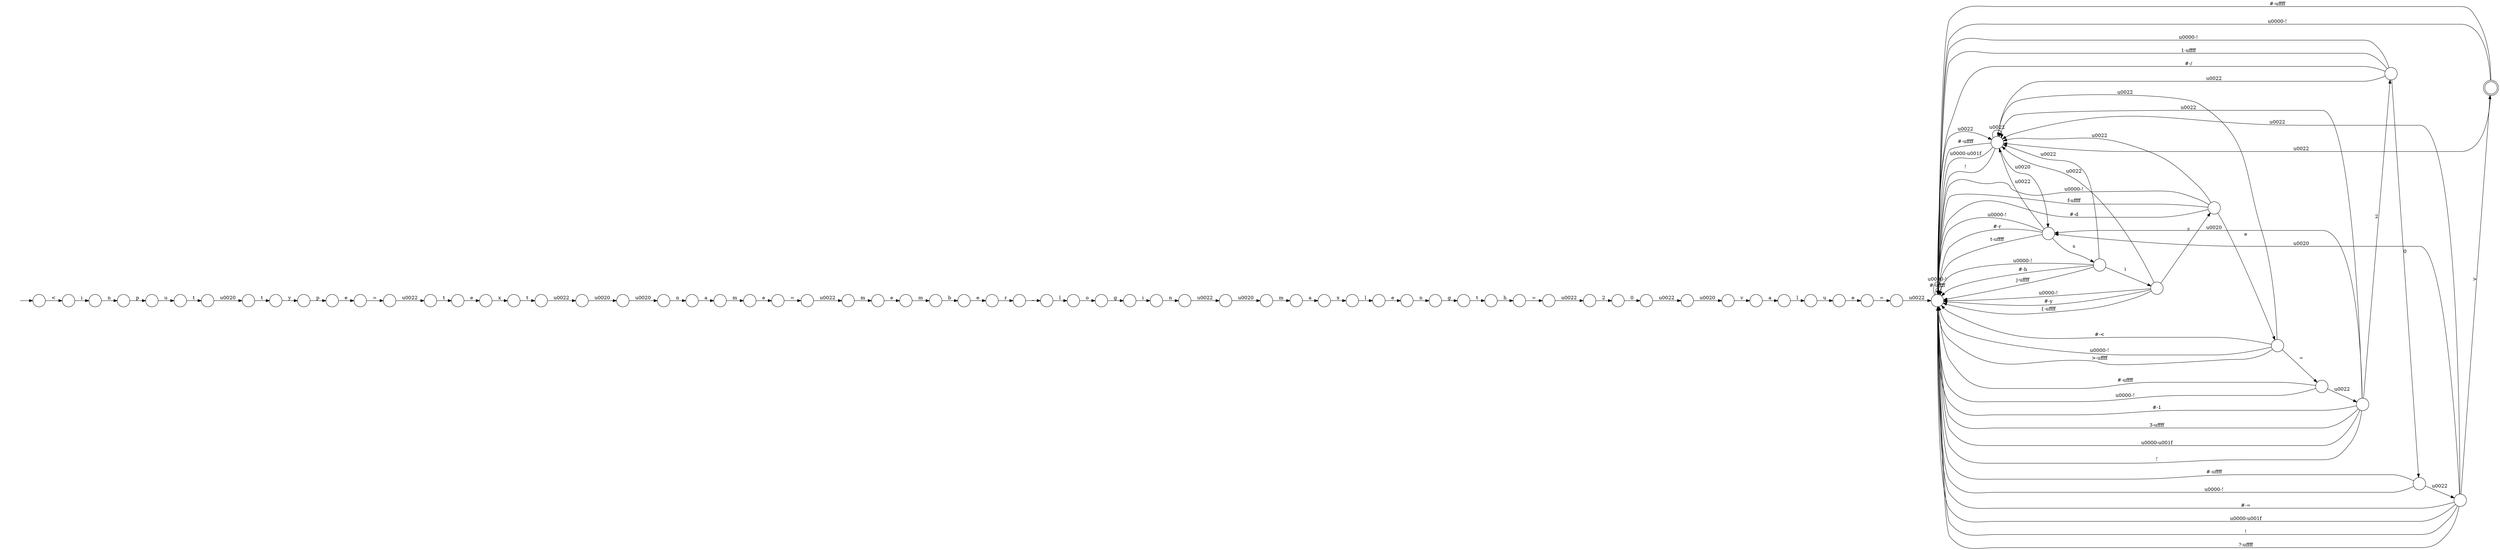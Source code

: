 digraph Automaton {
  rankdir = LR;
  0 [shape=circle,label=""];
  0 -> 62 [label="x"]
  1 [shape=circle,label=""];
  1 -> 58 [label="l"]
  2 [shape=circle,label=""];
  2 -> 45 [label="n"]
  3 [shape=circle,label=""];
  3 -> 32 [label="\u0022"]
  3 -> 20 [label="e"]
  3 -> 5 [label="\u0000-!"]
  3 -> 5 [label="f-\uffff"]
  3 -> 5 [label="#-d"]
  4 [shape=circle,label=""];
  4 -> 48 [label="g"]
  5 [shape=circle,label=""];
  5 -> 32 [label="\u0022"]
  5 -> 5 [label="#-\uffff"]
  5 -> 5 [label="\u0000-!"]
  6 [shape=circle,label=""];
  6 -> 23 [label="p"]
  7 [shape=circle,label=""];
  7 -> 27 [label="m"]
  8 [shape=circle,label=""];
  8 -> 32 [label="\u0022"]
  8 -> 5 [label="\u0000-!"]
  8 -> 5 [label="1-\uffff"]
  8 -> 55 [label="0"]
  8 -> 5 [label="#-/"]
  9 [shape=circle,label=""];
  9 -> 0 [label="e"]
  10 [shape=circle,label=""];
  10 -> 66 [label="="]
  11 [shape=circle,label=""];
  11 -> 7 [label="e"]
  12 [shape=circle,label=""];
  12 -> 1 [label="a"]
  13 [shape=circle,label=""];
  13 -> 33 [label="2"]
  14 [shape=circle,label=""];
  14 -> 41 [label="y"]
  15 [shape=circle,label=""];
  15 -> 31 [label="\u0022"]
  16 [shape=circle,label=""];
  16 -> 12 [label="v"]
  17 [shape=circle,label=""];
  17 -> 59 [label="r"]
  18 [shape=circle,label=""];
  18 -> 10 [label="h"]
  19 [shape=circle,label=""];
  19 -> 69 [label="\u0022"]
  20 [shape=circle,label=""];
  20 -> 60 [label="="]
  20 -> 32 [label="\u0022"]
  20 -> 5 [label="#-<"]
  20 -> 5 [label="\u0000-!"]
  20 -> 5 [label=">-\uffff"]
  21 [shape=circle,label=""];
  21 -> 6 [label="n"]
  22 [shape=circle,label=""];
  22 -> 42 [label="e"]
  23 [shape=circle,label=""];
  23 -> 50 [label="u"]
  24 [shape=circle,label=""];
  initial [shape=plaintext,label=""];
  initial -> 24
  24 -> 72 [label="<"]
  25 [shape=circle,label=""];
  25 -> 44 [label="\u0020"]
  26 [shape=circle,label=""];
  26 -> 54 [label="e"]
  27 [shape=circle,label=""];
  27 -> 57 [label="b"]
  28 [shape=circle,label=""];
  28 -> 19 [label="="]
  29 [shape=circle,label=""];
  29 -> 25 [label="\u0022"]
  30 [shape=circle,label=""];
  30 -> 65 [label="\u0022"]
  31 [shape=circle,label=""];
  31 -> 9 [label="t"]
  32 [shape=circle,label=""];
  32 -> 32 [label="\u0022"]
  32 -> 5 [label="#-\uffff"]
  32 -> 5 [label="\u0000-\u001f"]
  32 -> 49 [label="\u0020"]
  32 -> 5 [label="!"]
  33 [shape=circle,label=""];
  33 -> 30 [label="0"]
  34 [shape=circle,label=""];
  34 -> 71 [label="g"]
  35 [shape=circle,label=""];
  35 -> 4 [label="o"]
  36 [shape=circle,label=""];
  36 -> 22 [label="l"]
  37 [shape=circle,label=""];
  37 -> 64 [label="m"]
  38 [shape=circle,label=""];
  38 -> 61 [label="\u0020"]
  39 [shape=circle,label=""];
  39 -> 74 [label="m"]
  40 [shape=circle,label=""];
  40 -> 73 [label="n"]
  41 [shape=circle,label=""];
  41 -> 26 [label="p"]
  42 [shape=circle,label=""];
  42 -> 34 [label="n"]
  43 [shape=circle,label=""];
  43 -> 35 [label="l"]
  44 [shape=circle,label=""];
  44 -> 40 [label="\u0020"]
  45 [shape=circle,label=""];
  45 -> 53 [label="\u0022"]
  46 [shape=circle,label=""];
  46 -> 47 [label="="]
  47 [shape=circle,label=""];
  47 -> 5 [label="\u0022"]
  48 [shape=circle,label=""];
  48 -> 2 [label="i"]
  49 [shape=circle,label=""];
  49 -> 32 [label="\u0022"]
  49 -> 5 [label="\u0000-!"]
  49 -> 5 [label="#-r"]
  49 -> 68 [label="s"]
  49 -> 5 [label="t-\uffff"]
  50 [shape=circle,label=""];
  50 -> 38 [label="t"]
  51 [shape=doublecircle,label=""];
  51 -> 32 [label="\u0022"]
  51 -> 5 [label="#-\uffff"]
  51 -> 5 [label="\u0000-!"]
  52 [shape=circle,label=""];
  52 -> 46 [label="e"]
  53 [shape=circle,label=""];
  53 -> 39 [label="\u0020"]
  54 [shape=circle,label=""];
  54 -> 15 [label="="]
  55 [shape=circle,label=""];
  55 -> 70 [label="\u0022"]
  55 -> 5 [label="#-\uffff"]
  55 -> 5 [label="\u0000-!"]
  56 [shape=circle,label=""];
  56 -> 3 [label="z"]
  56 -> 32 [label="\u0022"]
  56 -> 5 [label="\u0000-!"]
  56 -> 5 [label="#-y"]
  56 -> 5 [label="{-\uffff"]
  57 [shape=circle,label=""];
  57 -> 17 [label="e"]
  58 [shape=circle,label=""];
  58 -> 52 [label="u"]
  59 [shape=circle,label=""];
  59 -> 43 [label="_"]
  60 [shape=circle,label=""];
  60 -> 67 [label="\u0022"]
  60 -> 5 [label="#-\uffff"]
  60 -> 5 [label="\u0000-!"]
  61 [shape=circle,label=""];
  61 -> 14 [label="t"]
  62 [shape=circle,label=""];
  62 -> 29 [label="t"]
  63 [shape=circle,label=""];
  63 -> 36 [label="x"]
  64 [shape=circle,label=""];
  64 -> 28 [label="e"]
  65 [shape=circle,label=""];
  65 -> 16 [label="\u0020"]
  66 [shape=circle,label=""];
  66 -> 13 [label="\u0022"]
  67 [shape=circle,label=""];
  67 -> 32 [label="\u0022"]
  67 -> 8 [label="2"]
  67 -> 5 [label="#-1"]
  67 -> 5 [label="3-\uffff"]
  67 -> 5 [label="\u0000-\u001f"]
  67 -> 49 [label="\u0020"]
  67 -> 5 [label="!"]
  68 [shape=circle,label=""];
  68 -> 32 [label="\u0022"]
  68 -> 5 [label="\u0000-!"]
  68 -> 56 [label="i"]
  68 -> 5 [label="#-h"]
  68 -> 5 [label="j-\uffff"]
  69 [shape=circle,label=""];
  69 -> 11 [label="m"]
  70 [shape=circle,label=""];
  70 -> 32 [label="\u0022"]
  70 -> 5 [label="#-="]
  70 -> 51 [label=">"]
  70 -> 5 [label="\u0000-\u001f"]
  70 -> 49 [label="\u0020"]
  70 -> 5 [label="!"]
  70 -> 5 [label="?-\uffff"]
  71 [shape=circle,label=""];
  71 -> 18 [label="t"]
  72 [shape=circle,label=""];
  72 -> 21 [label="i"]
  73 [shape=circle,label=""];
  73 -> 37 [label="a"]
  74 [shape=circle,label=""];
  74 -> 63 [label="a"]
}

